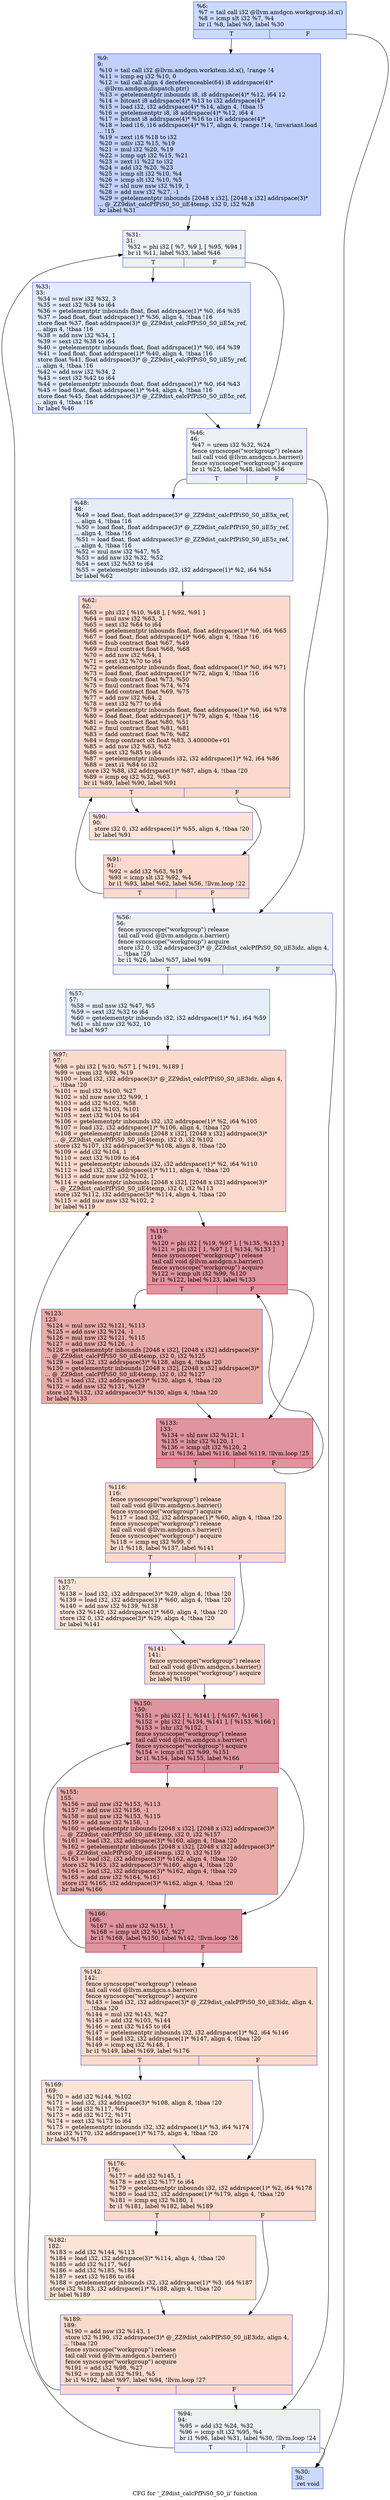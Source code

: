 digraph "CFG for '_Z9dist_calcPfPiS0_S0_ii' function" {
	label="CFG for '_Z9dist_calcPfPiS0_S0_ii' function";

	Node0x5a43000 [shape=record,color="#3d50c3ff", style=filled, fillcolor="#88abfd70",label="{%6:\l  %7 = tail call i32 @llvm.amdgcn.workgroup.id.x()\l  %8 = icmp slt i32 %7, %4\l  br i1 %8, label %9, label %30\l|{<s0>T|<s1>F}}"];
	Node0x5a43000:s0 -> Node0x5a42700;
	Node0x5a43000:s1 -> Node0x5a43310;
	Node0x5a42700 [shape=record,color="#3d50c3ff", style=filled, fillcolor="#7396f570",label="{%9:\l9:                                                \l  %10 = tail call i32 @llvm.amdgcn.workitem.id.x(), !range !4\l  %11 = icmp eq i32 %10, 0\l  %12 = tail call align 4 dereferenceable(64) i8 addrspace(4)*\l... @llvm.amdgcn.dispatch.ptr()\l  %13 = getelementptr inbounds i8, i8 addrspace(4)* %12, i64 12\l  %14 = bitcast i8 addrspace(4)* %13 to i32 addrspace(4)*\l  %15 = load i32, i32 addrspace(4)* %14, align 4, !tbaa !5\l  %16 = getelementptr i8, i8 addrspace(4)* %12, i64 4\l  %17 = bitcast i8 addrspace(4)* %16 to i16 addrspace(4)*\l  %18 = load i16, i16 addrspace(4)* %17, align 4, !range !14, !invariant.load\l... !15\l  %19 = zext i16 %18 to i32\l  %20 = udiv i32 %15, %19\l  %21 = mul i32 %20, %19\l  %22 = icmp ugt i32 %15, %21\l  %23 = zext i1 %22 to i32\l  %24 = add i32 %20, %23\l  %25 = icmp slt i32 %10, %4\l  %26 = icmp slt i32 %10, %5\l  %27 = shl nuw nsw i32 %19, 1\l  %28 = add nsw i32 %27, -1\l  %29 = getelementptr inbounds [2048 x i32], [2048 x i32] addrspace(3)*\l... @_ZZ9dist_calcPfPiS0_S0_iiE4temp, i32 0, i32 %28\l  br label %31\l}"];
	Node0x5a42700 -> Node0x5a458f0;
	Node0x5a43310 [shape=record,color="#3d50c3ff", style=filled, fillcolor="#88abfd70",label="{%30:\l30:                                               \l  ret void\l}"];
	Node0x5a458f0 [shape=record,color="#3d50c3ff", style=filled, fillcolor="#d6dce470",label="{%31:\l31:                                               \l  %32 = phi i32 [ %7, %9 ], [ %95, %94 ]\l  br i1 %11, label %33, label %46\l|{<s0>T|<s1>F}}"];
	Node0x5a458f0:s0 -> Node0x5a44e90;
	Node0x5a458f0:s1 -> Node0x5a44f20;
	Node0x5a44e90 [shape=record,color="#3d50c3ff", style=filled, fillcolor="#bbd1f870",label="{%33:\l33:                                               \l  %34 = mul nsw i32 %32, 3\l  %35 = sext i32 %34 to i64\l  %36 = getelementptr inbounds float, float addrspace(1)* %0, i64 %35\l  %37 = load float, float addrspace(1)* %36, align 4, !tbaa !16\l  store float %37, float addrspace(3)* @_ZZ9dist_calcPfPiS0_S0_iiE5x_ref,\l... align 4, !tbaa !16\l  %38 = add nsw i32 %34, 1\l  %39 = sext i32 %38 to i64\l  %40 = getelementptr inbounds float, float addrspace(1)* %0, i64 %39\l  %41 = load float, float addrspace(1)* %40, align 4, !tbaa !16\l  store float %41, float addrspace(3)* @_ZZ9dist_calcPfPiS0_S0_iiE5y_ref,\l... align 4, !tbaa !16\l  %42 = add nsw i32 %34, 2\l  %43 = sext i32 %42 to i64\l  %44 = getelementptr inbounds float, float addrspace(1)* %0, i64 %43\l  %45 = load float, float addrspace(1)* %44, align 4, !tbaa !16\l  store float %45, float addrspace(3)* @_ZZ9dist_calcPfPiS0_S0_iiE5z_ref,\l... align 4, !tbaa !16\l  br label %46\l}"];
	Node0x5a44e90 -> Node0x5a44f20;
	Node0x5a44f20 [shape=record,color="#3d50c3ff", style=filled, fillcolor="#d6dce470",label="{%46:\l46:                                               \l  %47 = urem i32 %32, %24\l  fence syncscope(\"workgroup\") release\l  tail call void @llvm.amdgcn.s.barrier()\l  fence syncscope(\"workgroup\") acquire\l  br i1 %25, label %48, label %56\l|{<s0>T|<s1>F}}"];
	Node0x5a44f20:s0 -> Node0x5a471d0;
	Node0x5a44f20:s1 -> Node0x5a47260;
	Node0x5a471d0 [shape=record,color="#3d50c3ff", style=filled, fillcolor="#c5d6f270",label="{%48:\l48:                                               \l  %49 = load float, float addrspace(3)* @_ZZ9dist_calcPfPiS0_S0_iiE5x_ref,\l... align 4, !tbaa !16\l  %50 = load float, float addrspace(3)* @_ZZ9dist_calcPfPiS0_S0_iiE5y_ref,\l... align 4, !tbaa !16\l  %51 = load float, float addrspace(3)* @_ZZ9dist_calcPfPiS0_S0_iiE5z_ref,\l... align 4, !tbaa !16\l  %52 = mul nsw i32 %47, %5\l  %53 = add nsw i32 %32, %52\l  %54 = sext i32 %53 to i64\l  %55 = getelementptr inbounds i32, i32 addrspace(1)* %2, i64 %54\l  br label %62\l}"];
	Node0x5a471d0 -> Node0x5a473f0;
	Node0x5a47260 [shape=record,color="#3d50c3ff", style=filled, fillcolor="#d6dce470",label="{%56:\l56:                                               \l  fence syncscope(\"workgroup\") release\l  tail call void @llvm.amdgcn.s.barrier()\l  fence syncscope(\"workgroup\") acquire\l  store i32 0, i32 addrspace(3)* @_ZZ9dist_calcPfPiS0_S0_iiE3idz, align 4,\l... !tbaa !20\l  br i1 %26, label %57, label %94\l|{<s0>T|<s1>F}}"];
	Node0x5a47260:s0 -> Node0x5a47b30;
	Node0x5a47260:s1 -> Node0x5a45af0;
	Node0x5a47b30 [shape=record,color="#3d50c3ff", style=filled, fillcolor="#c5d6f270",label="{%57:\l57:                                               \l  %58 = mul nsw i32 %47, %5\l  %59 = sext i32 %32 to i64\l  %60 = getelementptr inbounds i32, i32 addrspace(1)* %1, i64 %59\l  %61 = shl nsw i32 %32, 10\l  br label %97\l}"];
	Node0x5a47b30 -> Node0x5a47ea0;
	Node0x5a473f0 [shape=record,color="#3d50c3ff", style=filled, fillcolor="#f7ac8e70",label="{%62:\l62:                                               \l  %63 = phi i32 [ %10, %48 ], [ %92, %91 ]\l  %64 = mul nsw i32 %63, 3\l  %65 = sext i32 %64 to i64\l  %66 = getelementptr inbounds float, float addrspace(1)* %0, i64 %65\l  %67 = load float, float addrspace(1)* %66, align 4, !tbaa !16\l  %68 = fsub contract float %67, %49\l  %69 = fmul contract float %68, %68\l  %70 = add nsw i32 %64, 1\l  %71 = sext i32 %70 to i64\l  %72 = getelementptr inbounds float, float addrspace(1)* %0, i64 %71\l  %73 = load float, float addrspace(1)* %72, align 4, !tbaa !16\l  %74 = fsub contract float %73, %50\l  %75 = fmul contract float %74, %74\l  %76 = fadd contract float %69, %75\l  %77 = add nsw i32 %64, 2\l  %78 = sext i32 %77 to i64\l  %79 = getelementptr inbounds float, float addrspace(1)* %0, i64 %78\l  %80 = load float, float addrspace(1)* %79, align 4, !tbaa !16\l  %81 = fsub contract float %80, %51\l  %82 = fmul contract float %81, %81\l  %83 = fadd contract float %76, %82\l  %84 = fcmp contract olt float %83, 3.400000e+01\l  %85 = add nsw i32 %63, %52\l  %86 = sext i32 %85 to i64\l  %87 = getelementptr inbounds i32, i32 addrspace(1)* %2, i64 %86\l  %88 = zext i1 %84 to i32\l  store i32 %88, i32 addrspace(1)* %87, align 4, !tbaa !20\l  %89 = icmp eq i32 %32, %63\l  br i1 %89, label %90, label %91\l|{<s0>T|<s1>F}}"];
	Node0x5a473f0:s0 -> Node0x5a45db0;
	Node0x5a473f0:s1 -> Node0x5a47f60;
	Node0x5a45db0 [shape=record,color="#3d50c3ff", style=filled, fillcolor="#f6bfa670",label="{%90:\l90:                                               \l  store i32 0, i32 addrspace(1)* %55, align 4, !tbaa !20\l  br label %91\l}"];
	Node0x5a45db0 -> Node0x5a47f60;
	Node0x5a47f60 [shape=record,color="#3d50c3ff", style=filled, fillcolor="#f7ac8e70",label="{%91:\l91:                                               \l  %92 = add i32 %63, %19\l  %93 = icmp slt i32 %92, %4\l  br i1 %93, label %62, label %56, !llvm.loop !22\l|{<s0>T|<s1>F}}"];
	Node0x5a47f60:s0 -> Node0x5a473f0;
	Node0x5a47f60:s1 -> Node0x5a47260;
	Node0x5a45af0 [shape=record,color="#3d50c3ff", style=filled, fillcolor="#d6dce470",label="{%94:\l94:                                               \l  %95 = add i32 %24, %32\l  %96 = icmp slt i32 %95, %4\l  br i1 %96, label %31, label %30, !llvm.loop !24\l|{<s0>T|<s1>F}}"];
	Node0x5a45af0:s0 -> Node0x5a458f0;
	Node0x5a45af0:s1 -> Node0x5a43310;
	Node0x5a47ea0 [shape=record,color="#3d50c3ff", style=filled, fillcolor="#f7ac8e70",label="{%97:\l97:                                               \l  %98 = phi i32 [ %10, %57 ], [ %191, %189 ]\l  %99 = urem i32 %98, %19\l  %100 = load i32, i32 addrspace(3)* @_ZZ9dist_calcPfPiS0_S0_iiE3idz, align 4,\l... !tbaa !20\l  %101 = mul i32 %100, %27\l  %102 = shl nuw nsw i32 %99, 1\l  %103 = add i32 %102, %58\l  %104 = add i32 %103, %101\l  %105 = zext i32 %104 to i64\l  %106 = getelementptr inbounds i32, i32 addrspace(1)* %2, i64 %105\l  %107 = load i32, i32 addrspace(1)* %106, align 4, !tbaa !20\l  %108 = getelementptr inbounds [2048 x i32], [2048 x i32] addrspace(3)*\l... @_ZZ9dist_calcPfPiS0_S0_iiE4temp, i32 0, i32 %102\l  store i32 %107, i32 addrspace(3)* %108, align 8, !tbaa !20\l  %109 = add i32 %104, 1\l  %110 = zext i32 %109 to i64\l  %111 = getelementptr inbounds i32, i32 addrspace(1)* %2, i64 %110\l  %112 = load i32, i32 addrspace(1)* %111, align 4, !tbaa !20\l  %113 = add nuw nsw i32 %102, 1\l  %114 = getelementptr inbounds [2048 x i32], [2048 x i32] addrspace(3)*\l... @_ZZ9dist_calcPfPiS0_S0_iiE4temp, i32 0, i32 %113\l  store i32 %112, i32 addrspace(3)* %114, align 4, !tbaa !20\l  %115 = add nuw nsw i32 %102, 2\l  br label %119\l}"];
	Node0x5a47ea0 -> Node0x5a4af00;
	Node0x5a4b590 [shape=record,color="#3d50c3ff", style=filled, fillcolor="#f7ac8e70",label="{%116:\l116:                                              \l  fence syncscope(\"workgroup\") release\l  tail call void @llvm.amdgcn.s.barrier()\l  fence syncscope(\"workgroup\") acquire\l  %117 = load i32, i32 addrspace(1)* %60, align 4, !tbaa !20\l  fence syncscope(\"workgroup\") release\l  tail call void @llvm.amdgcn.s.barrier()\l  fence syncscope(\"workgroup\") acquire\l  %118 = icmp eq i32 %99, 0\l  br i1 %118, label %137, label %141\l|{<s0>T|<s1>F}}"];
	Node0x5a4b590:s0 -> Node0x5a4ba00;
	Node0x5a4b590:s1 -> Node0x5a4ba50;
	Node0x5a4af00 [shape=record,color="#b70d28ff", style=filled, fillcolor="#b70d2870",label="{%119:\l119:                                              \l  %120 = phi i32 [ %19, %97 ], [ %135, %133 ]\l  %121 = phi i32 [ 1, %97 ], [ %134, %133 ]\l  fence syncscope(\"workgroup\") release\l  tail call void @llvm.amdgcn.s.barrier()\l  fence syncscope(\"workgroup\") acquire\l  %122 = icmp ult i32 %99, %120\l  br i1 %122, label %123, label %133\l|{<s0>T|<s1>F}}"];
	Node0x5a4af00:s0 -> Node0x5a4c030;
	Node0x5a4af00:s1 -> Node0x5a4bb90;
	Node0x5a4c030 [shape=record,color="#3d50c3ff", style=filled, fillcolor="#cc403a70",label="{%123:\l123:                                              \l  %124 = mul nsw i32 %121, %113\l  %125 = add nsw i32 %124, -1\l  %126 = mul nsw i32 %121, %115\l  %127 = add nsw i32 %126, -1\l  %128 = getelementptr inbounds [2048 x i32], [2048 x i32] addrspace(3)*\l... @_ZZ9dist_calcPfPiS0_S0_iiE4temp, i32 0, i32 %125\l  %129 = load i32, i32 addrspace(3)* %128, align 4, !tbaa !20\l  %130 = getelementptr inbounds [2048 x i32], [2048 x i32] addrspace(3)*\l... @_ZZ9dist_calcPfPiS0_S0_iiE4temp, i32 0, i32 %127\l  %131 = load i32, i32 addrspace(3)* %130, align 4, !tbaa !20\l  %132 = add nsw i32 %131, %129\l  store i32 %132, i32 addrspace(3)* %130, align 4, !tbaa !20\l  br label %133\l}"];
	Node0x5a4c030 -> Node0x5a4bb90;
	Node0x5a4bb90 [shape=record,color="#b70d28ff", style=filled, fillcolor="#b70d2870",label="{%133:\l133:                                              \l  %134 = shl nsw i32 %121, 1\l  %135 = lshr i32 %120, 1\l  %136 = icmp ult i32 %120, 2\l  br i1 %136, label %116, label %119, !llvm.loop !25\l|{<s0>T|<s1>F}}"];
	Node0x5a4bb90:s0 -> Node0x5a4b590;
	Node0x5a4bb90:s1 -> Node0x5a4af00;
	Node0x5a4ba00 [shape=record,color="#3d50c3ff", style=filled, fillcolor="#f4c5ad70",label="{%137:\l137:                                              \l  %138 = load i32, i32 addrspace(3)* %29, align 4, !tbaa !20\l  %139 = load i32, i32 addrspace(1)* %60, align 4, !tbaa !20\l  %140 = add nsw i32 %139, %138\l  store i32 %140, i32 addrspace(1)* %60, align 4, !tbaa !20\l  store i32 0, i32 addrspace(3)* %29, align 4, !tbaa !20\l  br label %141\l}"];
	Node0x5a4ba00 -> Node0x5a4ba50;
	Node0x5a4ba50 [shape=record,color="#3d50c3ff", style=filled, fillcolor="#f7ac8e70",label="{%141:\l141:                                              \l  fence syncscope(\"workgroup\") release\l  tail call void @llvm.amdgcn.s.barrier()\l  fence syncscope(\"workgroup\") acquire\l  br label %150\l}"];
	Node0x5a4ba50 -> Node0x5a4d2b0;
	Node0x5a4d370 [shape=record,color="#3d50c3ff", style=filled, fillcolor="#f7ac8e70",label="{%142:\l142:                                              \l  fence syncscope(\"workgroup\") release\l  tail call void @llvm.amdgcn.s.barrier()\l  fence syncscope(\"workgroup\") acquire\l  %143 = load i32, i32 addrspace(3)* @_ZZ9dist_calcPfPiS0_S0_iiE3idz, align 4,\l... !tbaa !20\l  %144 = mul i32 %143, %27\l  %145 = add i32 %103, %144\l  %146 = zext i32 %145 to i64\l  %147 = getelementptr inbounds i32, i32 addrspace(1)* %2, i64 %146\l  %148 = load i32, i32 addrspace(1)* %147, align 4, !tbaa !20\l  %149 = icmp eq i32 %148, 1\l  br i1 %149, label %169, label %176\l|{<s0>T|<s1>F}}"];
	Node0x5a4d370:s0 -> Node0x5a4d8d0;
	Node0x5a4d370:s1 -> Node0x5a4d920;
	Node0x5a4d2b0 [shape=record,color="#b70d28ff", style=filled, fillcolor="#b70d2870",label="{%150:\l150:                                              \l  %151 = phi i32 [ 1, %141 ], [ %167, %166 ]\l  %152 = phi i32 [ %134, %141 ], [ %153, %166 ]\l  %153 = lshr i32 %152, 1\l  fence syncscope(\"workgroup\") release\l  tail call void @llvm.amdgcn.s.barrier()\l  fence syncscope(\"workgroup\") acquire\l  %154 = icmp slt i32 %99, %151\l  br i1 %154, label %155, label %166\l|{<s0>T|<s1>F}}"];
	Node0x5a4d2b0:s0 -> Node0x5a4dee0;
	Node0x5a4d2b0:s1 -> Node0x5a4da20;
	Node0x5a4dee0 [shape=record,color="#3d50c3ff", style=filled, fillcolor="#cc403a70",label="{%155:\l155:                                              \l  %156 = mul nsw i32 %153, %113\l  %157 = add nsw i32 %156, -1\l  %158 = mul nsw i32 %153, %115\l  %159 = add nsw i32 %158, -1\l  %160 = getelementptr inbounds [2048 x i32], [2048 x i32] addrspace(3)*\l... @_ZZ9dist_calcPfPiS0_S0_iiE4temp, i32 0, i32 %157\l  %161 = load i32, i32 addrspace(3)* %160, align 4, !tbaa !20\l  %162 = getelementptr inbounds [2048 x i32], [2048 x i32] addrspace(3)*\l... @_ZZ9dist_calcPfPiS0_S0_iiE4temp, i32 0, i32 %159\l  %163 = load i32, i32 addrspace(3)* %162, align 4, !tbaa !20\l  store i32 %163, i32 addrspace(3)* %160, align 4, !tbaa !20\l  %164 = load i32, i32 addrspace(3)* %162, align 4, !tbaa !20\l  %165 = add nsw i32 %164, %161\l  store i32 %165, i32 addrspace(3)* %162, align 4, !tbaa !20\l  br label %166\l}"];
	Node0x5a4dee0 -> Node0x5a4da20;
	Node0x5a4da20 [shape=record,color="#b70d28ff", style=filled, fillcolor="#b70d2870",label="{%166:\l166:                                              \l  %167 = shl nsw i32 %151, 1\l  %168 = icmp ult i32 %167, %27\l  br i1 %168, label %150, label %142, !llvm.loop !26\l|{<s0>T|<s1>F}}"];
	Node0x5a4da20:s0 -> Node0x5a4d2b0;
	Node0x5a4da20:s1 -> Node0x5a4d370;
	Node0x5a4d8d0 [shape=record,color="#3d50c3ff", style=filled, fillcolor="#f6bfa670",label="{%169:\l169:                                              \l  %170 = add i32 %144, %102\l  %171 = load i32, i32 addrspace(3)* %108, align 8, !tbaa !20\l  %172 = add i32 %117, %61\l  %173 = add i32 %172, %171\l  %174 = sext i32 %173 to i64\l  %175 = getelementptr inbounds i32, i32 addrspace(1)* %3, i64 %174\l  store i32 %170, i32 addrspace(1)* %175, align 4, !tbaa !20\l  br label %176\l}"];
	Node0x5a4d8d0 -> Node0x5a4d920;
	Node0x5a4d920 [shape=record,color="#3d50c3ff", style=filled, fillcolor="#f7ac8e70",label="{%176:\l176:                                              \l  %177 = add i32 %145, 1\l  %178 = zext i32 %177 to i64\l  %179 = getelementptr inbounds i32, i32 addrspace(1)* %2, i64 %178\l  %180 = load i32, i32 addrspace(1)* %179, align 4, !tbaa !20\l  %181 = icmp eq i32 %180, 1\l  br i1 %181, label %182, label %189\l|{<s0>T|<s1>F}}"];
	Node0x5a4d920:s0 -> Node0x5a4e220;
	Node0x5a4d920:s1 -> Node0x5a4a8c0;
	Node0x5a4e220 [shape=record,color="#3d50c3ff", style=filled, fillcolor="#f6bfa670",label="{%182:\l182:                                              \l  %183 = add i32 %144, %113\l  %184 = load i32, i32 addrspace(3)* %114, align 4, !tbaa !20\l  %185 = add i32 %117, %61\l  %186 = add i32 %185, %184\l  %187 = sext i32 %186 to i64\l  %188 = getelementptr inbounds i32, i32 addrspace(1)* %3, i64 %187\l  store i32 %183, i32 addrspace(1)* %188, align 4, !tbaa !20\l  br label %189\l}"];
	Node0x5a4e220 -> Node0x5a4a8c0;
	Node0x5a4a8c0 [shape=record,color="#3d50c3ff", style=filled, fillcolor="#f7ac8e70",label="{%189:\l189:                                              \l  %190 = add nsw i32 %143, 1\l  store i32 %190, i32 addrspace(3)* @_ZZ9dist_calcPfPiS0_S0_iiE3idz, align 4,\l... !tbaa !20\l  fence syncscope(\"workgroup\") release\l  tail call void @llvm.amdgcn.s.barrier()\l  fence syncscope(\"workgroup\") acquire\l  %191 = add i32 %98, %27\l  %192 = icmp slt i32 %191, %5\l  br i1 %192, label %97, label %94, !llvm.loop !27\l|{<s0>T|<s1>F}}"];
	Node0x5a4a8c0:s0 -> Node0x5a47ea0;
	Node0x5a4a8c0:s1 -> Node0x5a45af0;
}
